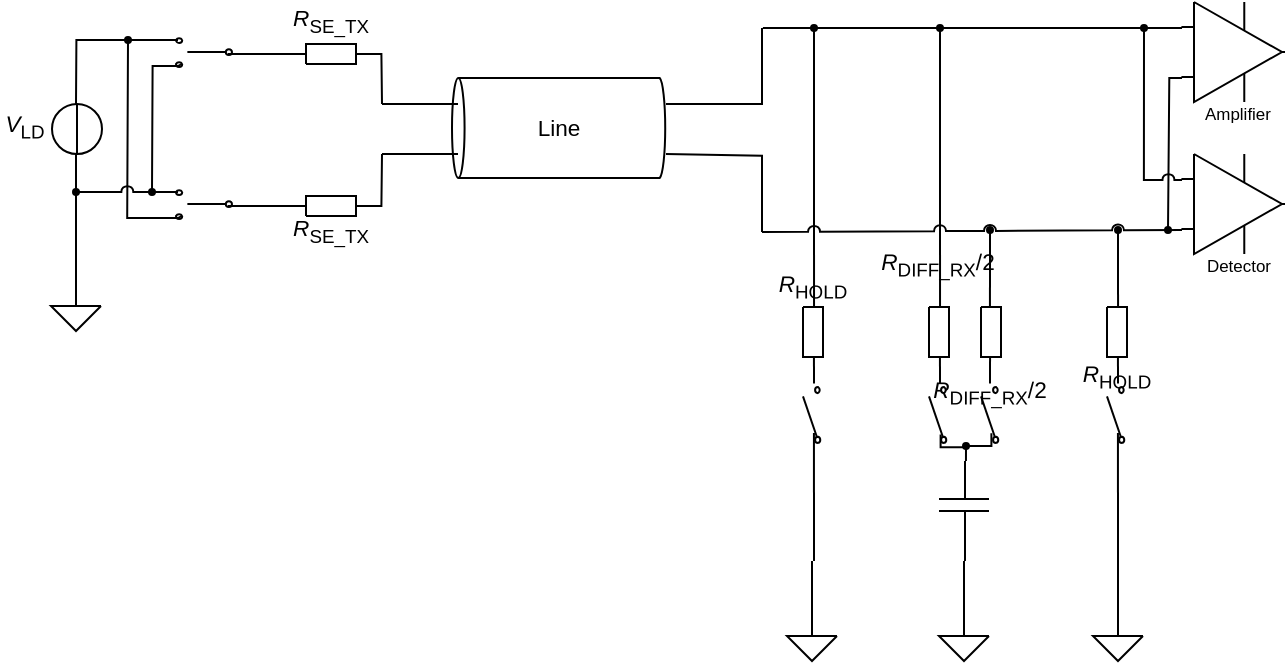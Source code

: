 <mxfile version="20.3.6" type="github"><diagram name="Page-1" id="Page-1"><mxGraphModel dx="696" dy="635" grid="1" gridSize="10" guides="1" tooltips="1" connect="1" arrows="1" fold="1" page="1" pageScale="1" pageWidth="827" pageHeight="1169" math="0" shadow="0"><root><mxCell id="0"/><mxCell id="1" value="Electrical" parent="0"/><mxCell id="3" style="vsdxID=1;fillColor=none;gradientColor=none;strokeColor=none;spacingTop=-2;spacingBottom=-2;spacingLeft=-2;spacingRight=-2;points=[[-0.14,0.25,0],[-0.14,0.75,0],[0.57,0.75,0],[0.57,0,0],[1.29,0.5,0]];labelBackgroundColor=none;rounded=0;html=1;whiteSpace=wrap;" parent="1" vertex="1"><mxGeometry x="825" y="266" width="44" height="50" as="geometry"/></mxCell><mxCell id="4" style="vsdxID=2;fillColor=#FFFFFF;gradientColor=none;shape=stencil(UzV2Ls5ILEhVNTIoLinKz04tz0wpyVA1dlE1MsrMy0gtyiwBslSNXVWNndPyi1LTi/JL81Ig/IJEkEoQKze/DGRCBUSfAUiHkUElMs8NojAnMw+nQkMDPEphkjDFpkQbi6IQyEC4Oi0zJwfiaWR5dF8ChSAhZOwKAA==);strokeColor=#000000;spacingTop=-2;spacingBottom=-2;spacingLeft=-2;spacingRight=-2;points=[[-0.14,0.25,0],[-0.14,0.75,0],[0.57,1,0],[0.57,0,0],[1.29,0.5,0]];labelBackgroundColor=none;rounded=0;html=1;whiteSpace=wrap;" parent="3" vertex="1"><mxGeometry width="44" height="50" as="geometry"/></mxCell><mxCell id="5" style="vsdxID=3;fillColor=#FFFFFF;gradientColor=none;shape=stencil(jZJNDsIgEEZPw1ICQwm4rvUeTYpC1NJQ/Lu9IDFSTWl3M8z7XiZhEKtH3Q4KARm9syd1N53XiO0QgOm1csaHCrEGsfpgnTo6e+271A9tJGN1sbdoeKTchlYYtjEG5JmegL/bfcLPps9wUiAXxWK1WBTEXGBaTWgyr/2HQWIK83Ya5lxMErzgp4QU2KXFP+mVqwuKpcwDofj+azqJfPZ7A+Ep3Q9rXg==);strokeColor=#000000;spacingTop=-2;spacingBottom=-2;spacingLeft=-2;spacingRight=-2;points=[[-0.14,0.25,0],[-0.14,0.75,0],[0.57,1,0],[0.57,0,0],[1.29,0.5,0]];labelBackgroundColor=none;rounded=0;html=1;whiteSpace=wrap;" parent="3" vertex="1"><mxGeometry width="44" height="50" as="geometry"/></mxCell><mxCell id="6" value="&lt;div style=&quot;font-size: 1px&quot;&gt;&lt;font style=&quot;font-size:8.47px;font-family:Arial;color:#000000;direction:ltr;letter-spacing:0px;line-height:120%;opacity:1&quot;&gt;Amplifier&lt;br/&gt;&lt;/font&gt;&lt;/div&gt;" style="text;vsdxID=1;fillColor=none;gradientColor=none;strokeColor=none;spacingTop=-2;spacingBottom=-2;spacingLeft=-2;spacingRight=-2;points=[[-0.14,0.25,0],[-0.14,0.75,0],[0.57,0.75,0],[0.57,0,0],[1.29,0.5,0]];labelBackgroundColor=none;rounded=0;html=1;whiteSpace=wrap;verticalAlign=middle;align=center;;html=1;" parent="3" vertex="1"><mxGeometry x="3.17" y="50" width="38.11" height="12.99" as="geometry"/></mxCell><mxCell id="7" style="vsdxID=4;fillColor=none;gradientColor=none;strokeColor=none;spacingTop=-2;spacingBottom=-2;spacingLeft=-2;spacingRight=-2;points=[[-0.14,0.25,0],[-0.14,0.75,0],[0.57,0.75,0],[0.57,0,0],[1.29,0.5,0]];labelBackgroundColor=none;rounded=0;html=1;whiteSpace=wrap;" parent="1" vertex="1"><mxGeometry x="825" y="342" width="44" height="50" as="geometry"/></mxCell><mxCell id="8" style="vsdxID=5;fillColor=#FFFFFF;gradientColor=none;shape=stencil(UzV2Ls5ILEhVNTIoLinKz04tz0wpyVA1dlE1MsrMy0gtyiwBslSNXVWNndPyi1LTi/JL81Ig/IJEkEoQKze/DGRCBUSfAUiHkUElMs8NojAnMw+nQkMDPEphkjDFpkQbi6IQyEC4Oi0zJwfiaWR5dF8ChSAhZOwKAA==);strokeColor=#000000;spacingTop=-2;spacingBottom=-2;spacingLeft=-2;spacingRight=-2;points=[[-0.14,0.25,0],[-0.14,0.75,0],[0.57,1,0],[0.57,0,0],[1.29,0.5,0]];labelBackgroundColor=none;rounded=0;html=1;whiteSpace=wrap;" parent="7" vertex="1"><mxGeometry width="44" height="50" as="geometry"/></mxCell><mxCell id="9" style="vsdxID=6;fillColor=#FFFFFF;gradientColor=none;shape=stencil(jZJNDsIgEEZPw1ICQwm4rvUeTYpC1NJQ/Lu9IDFSTWl3M8z7XiZhEKtH3Q4KARm9syd1N53XiO0QgOm1csaHCrEGsfpgnTo6e+271A9tJGN1sbdoeKTchlYYtjEG5JmegL/bfcLPps9wUiAXxWK1WBTEXGBaTWgyr/2HQWIK83Ya5lxMErzgp4QU2KXFP+mVqwuKpcwDofj+azqJfPZ7A+Ep3Q9rXg==);strokeColor=#000000;spacingTop=-2;spacingBottom=-2;spacingLeft=-2;spacingRight=-2;points=[[-0.14,0.25,0],[-0.14,0.75,0],[0.57,1,0],[0.57,0,0],[1.29,0.5,0]];labelBackgroundColor=none;rounded=0;html=1;whiteSpace=wrap;" parent="7" vertex="1"><mxGeometry width="44" height="50" as="geometry"/></mxCell><mxCell id="10" value="&lt;div style=&quot;font-size: 1px&quot;&gt;&lt;font style=&quot;font-size:8.47px;font-family:Arial;color:#000000;direction:ltr;letter-spacing:0px;line-height:120%;opacity:1&quot;&gt;Detector&lt;br/&gt;&lt;/font&gt;&lt;/div&gt;" style="text;vsdxID=4;fillColor=none;gradientColor=none;strokeColor=none;spacingTop=-2;spacingBottom=-2;spacingLeft=-2;spacingRight=-2;points=[[-0.14,0.25,0],[-0.14,0.75,0],[0.57,0.75,0],[0.57,0,0],[1.29,0.5,0]];labelBackgroundColor=none;rounded=0;html=1;whiteSpace=wrap;verticalAlign=middle;align=center;;html=1;" parent="7" vertex="1"><mxGeometry x="3.64" y="50" width="37.18" height="12.99" as="geometry"/></mxCell><mxCell id="11" style="vsdxID=7;rotation=90;fillColor=none;gradientColor=none;strokeColor=none;spacingTop=-2;spacingBottom=-2;spacingLeft=-2;spacingRight=-2;points=[[0,0.5,0],[0,0.5,0],[1,0.5,0]];labelBackgroundColor=none;rounded=0;html=1;whiteSpace=wrap;" parent="1" vertex="1"><mxGeometry x="685" y="426" width="25" height="10" as="geometry"/></mxCell><mxCell id="12" value="&lt;div style=&quot;font-size: 1px&quot;&gt;&lt;/div&gt;" style="verticalAlign=middle;align=center;vsdxID=8;rotation=90;fillColor=#FFFFFF;gradientColor=none;shape=stencil(nZBLDoAgDERP0z3SIyjew0SURgSD+Lu9kMZoXLhwN9O+tukAlrNpJg1SzDH4QW/URgNYgZTkjA4UkwJUgGXng+6DX1zLfmoymdXo17xh5zmRJ6Q42BWCfc2oJfdAr+Yv+AP9Cb7OJ3H/2JG1HNGz/84klThPVCc=);strokeColor=#000000;spacingTop=-2;spacingBottom=-2;spacingLeft=-2;spacingRight=-2;points=[[0,0.5,0],[0,0.5,0],[1,0.5,0]];labelBackgroundColor=none;rounded=0;html=1;whiteSpace=wrap;" parent="11" vertex="1"><mxGeometry width="25" height="10" as="geometry"/></mxCell><mxCell id="13" value="&lt;div style=&quot;font-size: 1px&quot;&gt;&lt;p style=&quot;align:center;margin-left:0;margin-right:0;margin-top:0px;margin-bottom:0px;text-indent:0;valign:middle;direction:ltr;&quot;&gt;&lt;font style=&quot;font-size:11.29px;font-family:Arial;color:#000000;direction:ltr;letter-spacing:0px;line-height:120%;opacity:1&quot;&gt;&lt;i&gt;R&lt;/i&gt;&lt;/font&gt;&lt;font style=&quot;font-size:11.29px;font-family:Arial;color:#000000;direction:ltr;letter-spacing:0px;line-height:120%;opacity:1&quot;&gt;&lt;sub&gt;DIFF_RX&lt;/sub&gt;&lt;/font&gt;&lt;font style=&quot;font-size:11.29px;font-family:Arial;color:#000000;direction:ltr;letter-spacing:0px;line-height:120%;opacity:1&quot;&gt;/2&lt;br/&gt;&lt;/font&gt;&lt;/p&gt;&lt;/div&gt;" style="text;vsdxID=7;rotation=0.05;fillColor=none;gradientColor=none;strokeColor=none;spacingTop=-2;spacingBottom=-2;spacingLeft=-2;spacingRight=-2;points=[[0,0.5,0],[0,0.5,0],[1,0.5,0]];labelBackgroundColor=none;rounded=0;html=1;whiteSpace=wrap;verticalAlign=middle;align=center;;html=1;" parent="11" vertex="1"><mxGeometry x="-15" y="-36" width="54.1" height="16.41" as="geometry"/></mxCell><mxCell id="14" style="vsdxID=10;rotation=90;fillColor=none;gradientColor=none;strokeColor=none;spacingTop=-2;spacingBottom=-2;spacingLeft=-2;spacingRight=-2;points=[[0,0.5,0],[0,0.5,0],[1,0.5,0]];labelBackgroundColor=none;rounded=0;html=1;whiteSpace=wrap;" parent="1" vertex="1"><mxGeometry x="711" y="426" width="25" height="10" as="geometry"/></mxCell><mxCell id="15" value="&lt;div style=&quot;font-size: 1px&quot;&gt;&lt;/div&gt;" style="verticalAlign=middle;align=center;vsdxID=11;rotation=90;fillColor=#FFFFFF;gradientColor=none;shape=stencil(nZBLDoAgDERP0z3SIyjew0SURgSD+Lu9kMZoXLhwN9O+tukAlrNpJg1SzDH4QW/URgNYgZTkjA4UkwJUgGXng+6DX1zLfmoymdXo17xh5zmRJ6Q42BWCfc2oJfdAr+Yv+AP9Cb7OJ3H/2JG1HNGz/84klThPVCc=);strokeColor=#000000;spacingTop=-2;spacingBottom=-2;spacingLeft=-2;spacingRight=-2;points=[[0,0.5,0],[0,0.5,0],[1,0.5,0]];labelBackgroundColor=none;rounded=0;html=1;whiteSpace=wrap;" parent="14" vertex="1"><mxGeometry width="25" height="10" as="geometry"/></mxCell><mxCell id="16" value="&lt;div style=&quot;font-size: 1px&quot;&gt;&lt;p style=&quot;align:center;margin-left:0;margin-right:0;margin-top:0px;margin-bottom:0px;text-indent:0;valign:middle;direction:ltr;&quot;&gt;&lt;font style=&quot;font-size:11.29px;font-family:Arial;color:#000000;direction:ltr;letter-spacing:0px;line-height:120%;opacity:1&quot;&gt;&lt;i&gt;R&lt;/i&gt;&lt;/font&gt;&lt;font style=&quot;font-size:11.29px;font-family:Arial;color:#000000;direction:ltr;letter-spacing:0px;line-height:120%;opacity:1&quot;&gt;&lt;sub&gt;DIFF_RX&lt;/sub&gt;&lt;/font&gt;&lt;font style=&quot;font-size:11.29px;font-family:Arial;color:#000000;direction:ltr;letter-spacing:0px;line-height:120%;opacity:1&quot;&gt;/2&lt;br/&gt;&lt;/font&gt;&lt;/p&gt;&lt;/div&gt;" style="text;vsdxID=10;rotation=0.05;fillColor=none;gradientColor=none;strokeColor=none;spacingTop=-2;spacingBottom=-2;spacingLeft=-2;spacingRight=-2;points=[[0,0.5,0],[0,0.5,0],[1,0.5,0]];labelBackgroundColor=none;rounded=0;html=1;whiteSpace=wrap;verticalAlign=middle;align=center;;html=1;" parent="14" vertex="1"><mxGeometry x="-15" y="28" width="54.1" height="16.41" as="geometry"/></mxCell><mxCell id="17" style="vsdxID=13;rotation=90;fillColor=none;gradientColor=none;strokeColor=none;spacingTop=-2;spacingBottom=-2;spacingLeft=-2;spacingRight=-2;points=[[0,0.5,0],[0,0.5,0],[1,0.5,0]];labelBackgroundColor=none;rounded=0;html=1;whiteSpace=wrap;" parent="1" vertex="1"><mxGeometry x="622" y="426" width="25" height="10" as="geometry"/></mxCell><mxCell id="18" value="&lt;div style=&quot;font-size: 1px&quot;&gt;&lt;/div&gt;" style="verticalAlign=middle;align=center;vsdxID=14;rotation=90;fillColor=#FFFFFF;gradientColor=none;shape=stencil(nZBLDoAgDERP0z3SIyjew0SURgSD+Lu9kMZoXLhwN9O+tukAlrNpJg1SzDH4QW/URgNYgZTkjA4UkwJUgGXng+6DX1zLfmoymdXo17xh5zmRJ6Q42BWCfc2oJfdAr+Yv+AP9Cb7OJ3H/2JG1HNGz/84klThPVCc=);strokeColor=#000000;spacingTop=-2;spacingBottom=-2;spacingLeft=-2;spacingRight=-2;points=[[0,0.5,0],[0,0.5,0],[1,0.5,0]];labelBackgroundColor=none;rounded=0;html=1;whiteSpace=wrap;" parent="17" vertex="1"><mxGeometry width="25" height="10" as="geometry"/></mxCell><mxCell id="19" value="&lt;div style=&quot;font-size: 1px&quot;&gt;&lt;p style=&quot;align:center;margin-left:0;margin-right:0;margin-top:0px;margin-bottom:0px;text-indent:0;valign:middle;direction:ltr;&quot;&gt;&lt;font style=&quot;font-size:11.29px;font-family:Arial;color:#000000;direction:ltr;letter-spacing:0px;line-height:120%;opacity:1&quot;&gt;&lt;i&gt;R&lt;/i&gt;&lt;/font&gt;&lt;font style=&quot;font-size:11.29px;font-family:Arial;color:#000000;direction:ltr;letter-spacing:0px;line-height:120%;opacity:1&quot;&gt;&lt;sub&gt;HOLD&lt;/sub&gt;&lt;/font&gt;&lt;font style=&quot;font-size:11.29px;font-family:Arial;color:#000000;direction:ltr;letter-spacing:0px;line-height:120%;opacity:1&quot;&gt;&lt;br/&gt;&lt;/font&gt;&lt;/p&gt;&lt;/div&gt;" style="text;vsdxID=13;rotation=0.05;fillColor=none;gradientColor=none;strokeColor=none;spacingTop=-2;spacingBottom=-2;spacingLeft=-2;spacingRight=-2;points=[[0,0.5,0],[0,0.5,0],[1,0.5,0]];labelBackgroundColor=none;rounded=0;html=1;whiteSpace=wrap;verticalAlign=middle;align=center;;html=1;" parent="17" vertex="1"><mxGeometry x="-5" y="-25" width="34.5" height="16.41" as="geometry"/></mxCell><mxCell id="20" style="vsdxID=16;rotation=90;fillColor=none;gradientColor=none;strokeColor=none;spacingTop=-2;spacingBottom=-2;spacingLeft=-2;spacingRight=-2;points=[[0,0.5,0],[0,0.5,0],[1,0.5,0]];labelBackgroundColor=none;rounded=0;html=1;whiteSpace=wrap;" parent="1" vertex="1"><mxGeometry x="774" y="426" width="25" height="10" as="geometry"/></mxCell><mxCell id="21" value="&lt;div style=&quot;font-size: 1px&quot;&gt;&lt;/div&gt;" style="verticalAlign=middle;align=center;vsdxID=17;rotation=90;fillColor=#FFFFFF;gradientColor=none;shape=stencil(nZBLDoAgDERP0z3SIyjew0SURgSD+Lu9kMZoXLhwN9O+tukAlrNpJg1SzDH4QW/URgNYgZTkjA4UkwJUgGXng+6DX1zLfmoymdXo17xh5zmRJ6Q42BWCfc2oJfdAr+Yv+AP9Cb7OJ3H/2JG1HNGz/84klThPVCc=);strokeColor=#000000;spacingTop=-2;spacingBottom=-2;spacingLeft=-2;spacingRight=-2;points=[[0,0.5,0],[0,0.5,0],[1,0.5,0]];labelBackgroundColor=none;rounded=0;html=1;whiteSpace=wrap;" parent="20" vertex="1"><mxGeometry width="25" height="10" as="geometry"/></mxCell><mxCell id="22" value="&lt;div style=&quot;font-size: 1px&quot;&gt;&lt;p style=&quot;align:center;margin-left:0;margin-right:0;margin-top:0px;margin-bottom:0px;text-indent:0;valign:middle;direction:ltr;&quot;&gt;&lt;font style=&quot;font-size:11.29px;font-family:Arial;color:#000000;direction:ltr;letter-spacing:0px;line-height:120%;opacity:1&quot;&gt;&lt;i&gt;R&lt;/i&gt;&lt;/font&gt;&lt;font style=&quot;font-size:11.29px;font-family:Arial;color:#000000;direction:ltr;letter-spacing:0px;line-height:120%;opacity:1&quot;&gt;&lt;sub&gt;HOLD&lt;/sub&gt;&lt;/font&gt;&lt;font style=&quot;font-size:11.29px;font-family:Arial;color:#000000;direction:ltr;letter-spacing:0px;line-height:120%;opacity:1&quot;&gt;&lt;br/&gt;&lt;/font&gt;&lt;/p&gt;&lt;/div&gt;" style="text;vsdxID=16;rotation=0.05;fillColor=none;gradientColor=none;strokeColor=none;spacingTop=-2;spacingBottom=-2;spacingLeft=-2;spacingRight=-2;points=[[0,0.5,0],[0,0.5,0],[1,0.5,0]];labelBackgroundColor=none;rounded=0;html=1;whiteSpace=wrap;verticalAlign=middle;align=center;;html=1;" parent="20" vertex="1"><mxGeometry x="-5" y="20" width="34.5" height="16.41" as="geometry"/></mxCell><mxCell id="23" style="vsdxID=19;rotation=270;fillColor=none;gradientColor=none;strokeColor=none;spacingTop=-2;spacingBottom=-2;spacingLeft=-2;spacingRight=-2;points=[[0,0.5,0],[1,0.5,0]];labelBackgroundColor=none;rounded=0;html=1;whiteSpace=wrap;" parent="1" vertex="1"><mxGeometry x="685" y="508" width="50" height="25" as="geometry"/></mxCell><mxCell id="24" style="vsdxID=21;rotation=270;fillColor=#FFFFFF;gradientColor=none;shape=stencil(jZDdCoAgDIWfZvfm6AnK3iPIUioNs7+3TxlRBkF352zfDtsAi1nVkwTOZu9sLzfdeAVYAufaKOm0DwpQABatdbJzdjEN+amOZFSjXWPCTnM5iyOcHWQzRr4idtDmm03INPWK+RX7hhM0iHt1uvrZe58ZSvQiFCc=);strokeColor=#000000;spacingTop=-2;spacingBottom=-2;spacingLeft=-2;spacingRight=-2;points=[[0,0.5,0],[1,0.5,0]];labelBackgroundColor=none;rounded=0;html=1;whiteSpace=wrap;" parent="23" vertex="1"><mxGeometry x="19" width="12" height="25" as="geometry"/></mxCell><mxCell id="25" value="&lt;div style=&quot;font-size: 1px&quot;&gt;&lt;/div&gt;" style="text;vsdxID=21;rotation=359.95;fillColor=none;gradientColor=none;strokeColor=none;spacingTop=-2;spacingBottom=-2;spacingLeft=-2;spacingRight=-2;points=[[0,0.5,0],[1,0.5,0]];labelBackgroundColor=none;rounded=0;html=1;whiteSpace=wrap;verticalAlign=middle;align=center;;html=1;" parent="24" vertex="1"><mxGeometry x="19" y="-13" width="2.82" height="12.98" as="geometry"/></mxCell><mxCell id="26" value="&lt;div style=&quot;font-size: 1px&quot;&gt;&lt;/div&gt;" style="verticalAlign=middle;align=center;vsdxID=22;rotation=270;fillColor=#FFFFFF;gradientColor=none;shape=stencil(UzV2Ls5ILEhVNTIoLinKz04tz0wpyVA1dlE1MsrMy0gtyiwBslSNXVWNndPyi1LTi/JL81Ig/IJEkEoQKze/DGRCBUSfAUiHkUElhGdoAOG7QZTmZOYhKTXFqxbVWDMjPVPiTYZJ4lAMZCCcD/E5shy6V4FCkGAydgUA);strokeColor=#000000;spacingTop=-2;spacingBottom=-2;spacingLeft=-2;spacingRight=-2;points=[[0,0.5,0],[1,0.5,0]];labelBackgroundColor=none;rounded=0;html=1;whiteSpace=wrap;" parent="23" vertex="1"><mxGeometry y="12" width="50" height="1" as="geometry"/></mxCell><mxCell id="27" value="&lt;div style=&quot;font-size: 1px&quot;&gt;&lt;/div&gt;" style="text;vsdxID=19;rotation=359.95;fillColor=none;gradientColor=none;strokeColor=none;spacingTop=-2;spacingBottom=-2;spacingLeft=-2;spacingRight=-2;points=[[0,0.5,0],[1,0.5,0]];labelBackgroundColor=none;rounded=0;html=1;whiteSpace=wrap;verticalAlign=middle;align=center;;html=1;" parent="23" vertex="1"><mxGeometry x="24" y="-8" width="2.82" height="12.98" as="geometry"/></mxCell><mxCell id="28" style="vsdxID=33;rotation=270;fillColor=#FFFFFF;gradientColor=none;shape=stencil(nVHtDsIgDHya/sc2PMGc77FkTJohLAy/3l6wcUYSjPHfXblerxSoW+2wGEC1phhmc+UxWaA9ILK3JnLKCKgH6qYQzTGGsx+FL0NRFnQKl+Jwkz7UpQXVXehOqSc/iNaxb2u/KNWHUP/uWc3P4B18Yudk7+29tdXL5o8Euh2gGp5B/cu5JBei/gE=);strokeColor=#000000;spacingTop=-2;spacingBottom=-2;spacingLeft=-2;spacingRight=-2;points=[[1,0.5,0]];labelBackgroundColor=none;rounded=0;html=1;whiteSpace=wrap;" parent="1" vertex="1"><mxGeometry x="685" y="558" width="50" height="25" as="geometry"/></mxCell><mxCell id="29" value="&lt;div style=&quot;font-size: 1px&quot;&gt;&lt;/div&gt;" style="text;vsdxID=33;rotation=359.95;fillColor=none;gradientColor=none;strokeColor=none;spacingTop=-2;spacingBottom=-2;spacingLeft=-2;spacingRight=-2;points=[[1,0.5,0]];labelBackgroundColor=none;rounded=0;html=1;whiteSpace=wrap;verticalAlign=middle;align=center;;html=1;" parent="28" vertex="1"><mxGeometry x="38" y="6" width="2.82" height="12.98" as="geometry"/></mxCell><mxCell id="30" style="vsdxID=34;rotation=270;fillColor=#FFFFFF;gradientColor=none;shape=stencil(nVHtDsIgDHya/sc2PMGc77FkTJohLAy/3l6wcUYSjPHfXblerxSoW+2wGEC1phhmc+UxWaA9ILK3JnLKCKgH6qYQzTGGsx+FL0NRFnQKl+Jwkz7UpQXVXehOqSc/iNaxb2u/KNWHUP/uWc3P4B18Yudk7+29tdXL5o8Euh2gGp5B/cu5JBei/gE=);strokeColor=#000000;spacingTop=-2;spacingBottom=-2;spacingLeft=-2;spacingRight=-2;points=[[1,0.5,0]];labelBackgroundColor=none;rounded=0;html=1;whiteSpace=wrap;" parent="1" vertex="1"><mxGeometry x="609" y="558" width="50" height="25" as="geometry"/></mxCell><mxCell id="31" value="&lt;div style=&quot;font-size: 1px&quot;&gt;&lt;/div&gt;" style="text;vsdxID=34;rotation=359.95;fillColor=none;gradientColor=none;strokeColor=none;spacingTop=-2;spacingBottom=-2;spacingLeft=-2;spacingRight=-2;points=[[1,0.5,0]];labelBackgroundColor=none;rounded=0;html=1;whiteSpace=wrap;verticalAlign=middle;align=center;;html=1;" parent="30" vertex="1"><mxGeometry x="38" y="6" width="2.82" height="12.98" as="geometry"/></mxCell><mxCell id="32" style="vsdxID=35;rotation=270;fillColor=#FFFFFF;gradientColor=none;shape=stencil(nVHtDsIgDHya/sc2PMGc77FkTJohLAy/3l6wcUYSjPHfXblerxSoW+2wGEC1phhmc+UxWaA9ILK3JnLKCKgH6qYQzTGGsx+FL0NRFnQKl+Jwkz7UpQXVXehOqSc/iNaxb2u/KNWHUP/uWc3P4B18Yudk7+29tdXL5o8Euh2gGp5B/cu5JBei/gE=);strokeColor=#000000;spacingTop=-2;spacingBottom=-2;spacingLeft=-2;spacingRight=-2;points=[[1,0.5,0]];labelBackgroundColor=none;rounded=0;html=1;whiteSpace=wrap;" parent="1" vertex="1"><mxGeometry x="762" y="558" width="50" height="25" as="geometry"/></mxCell><mxCell id="33" value="&lt;div style=&quot;font-size: 1px&quot;&gt;&lt;/div&gt;" style="text;vsdxID=35;rotation=359.95;fillColor=none;gradientColor=none;strokeColor=none;spacingTop=-2;spacingBottom=-2;spacingLeft=-2;spacingRight=-2;points=[[1,0.5,0]];labelBackgroundColor=none;rounded=0;html=1;whiteSpace=wrap;verticalAlign=middle;align=center;;html=1;" parent="32" vertex="1"><mxGeometry x="38" y="6" width="2.82" height="12.98" as="geometry"/></mxCell><mxCell id="34" style="vsdxID=36;rotation=270;fillColor=none;gradientColor=none;strokeColor=none;spacingTop=-2;spacingBottom=-2;spacingLeft=-2;spacingRight=-2;points=[[0,0.5,0],[1,0.5,0]];labelBackgroundColor=none;rounded=0;html=1;whiteSpace=wrap;" parent="1" vertex="1"><mxGeometry x="622" y="463" width="25" height="12" as="geometry"/></mxCell><mxCell id="35" style="vsdxID=37;rotation=270;fillColor=#FFFFFF;gradientColor=none;shape=stencil(vVPLbsMgEPwajl7xsA2c0/Q/UIJtVNdYmDTO3xcL1BZaR82hvS07O7szKxaxwzKoWSOKF+/si76asx8Qe0KUmmnQzvgQIXZE7NBZp3tnL9M5vme1VW7Rq33bOqyRJwQIvrEovqUMgzZmniNBuVNAXSK00NSx3iUCkdCymEo1UoLca4rXSq1mqZz1yhs7RRxHbFSu11UYWHWj6jNouWo9f0v/KLEGSQqJNfBc4j3fD0skv5CYrx0DZo9svQFBC0scap5ZIgTIXtN/2HoDTaEwfBWSKbzj+k92HoLPf9+ZcYxn84HvHQXBwEUmlHNIExN1NNPXK2LAcmf7OgoNIShvNaTinbPjOw==);strokeColor=#000000;spacingTop=-2;spacingBottom=-2;spacingLeft=-2;spacingRight=-2;points=[[0,0.5,0],[1,0.5,0]];labelBackgroundColor=none;rounded=0;html=1;whiteSpace=wrap;" parent="34" vertex="1"><mxGeometry x="-2" y="5" width="28" height="9" as="geometry"/></mxCell><mxCell id="36" style="vsdxID=40;rotation=270;fillColor=none;gradientColor=none;strokeColor=none;spacingTop=-2;spacingBottom=-2;spacingLeft=-2;spacingRight=-2;points=[[0,0.5,0],[1,0.5,0]];labelBackgroundColor=none;rounded=0;html=1;whiteSpace=wrap;" parent="1" vertex="1"><mxGeometry x="774" y="463" width="25" height="12" as="geometry"/></mxCell><mxCell id="37" style="vsdxID=41;rotation=270;fillColor=#FFFFFF;gradientColor=none;shape=stencil(vVPLbsMgEPwajl7xsA2c0/Q/UIJtVNdYmDTO3xcL1BZaR82hvS07O7szKxaxwzKoWSOKF+/si76asx8Qe0KUmmnQzvgQIXZE7NBZp3tnL9M5vme1VW7Rq33bOqyRJwQIvrEovqUMgzZmniNBuVNAXSK00NSx3iUCkdCymEo1UoLca4rXSq1mqZz1yhs7RRxHbFSu11UYWHWj6jNouWo9f0v/KLEGSQqJNfBc4j3fD0skv5CYrx0DZo9svQFBC0scap5ZIgTIXtN/2HoDTaEwfBWSKbzj+k92HoLPf9+ZcYxn84HvHQXBwEUmlHNIExN1NNPXK2LAcmf7OgoNIShvNaTinbPjOw==);strokeColor=#000000;spacingTop=-2;spacingBottom=-2;spacingLeft=-2;spacingRight=-2;points=[[0,0.5,0],[1,0.5,0]];labelBackgroundColor=none;rounded=0;html=1;whiteSpace=wrap;" parent="36" vertex="1"><mxGeometry x="-2" y="5" width="28" height="9" as="geometry"/></mxCell><mxCell id="38" style="vsdxID=52;rotation=270;fillColor=none;gradientColor=none;strokeColor=none;spacingTop=-2;spacingBottom=-2;spacingLeft=-2;spacingRight=-2;points=[[0,0.5,0],[1,0.5,0]];labelBackgroundColor=none;rounded=0;html=1;whiteSpace=wrap;" parent="1" vertex="1"><mxGeometry x="685" y="463" width="25" height="12" as="geometry"/></mxCell><mxCell id="39" style="vsdxID=53;rotation=270;fillColor=#FFFFFF;gradientColor=none;shape=stencil(vVPLbsMgEPwajl7xsA2c0/Q/UIJtVNdYmDTO3xcL1BZaR82hvS07O7szKxaxwzKoWSOKF+/si76asx8Qe0KUmmnQzvgQIXZE7NBZp3tnL9M5vme1VW7Rq33bOqyRJwQIvrEovqUMgzZmniNBuVNAXSK00NSx3iUCkdCymEo1UoLca4rXSq1mqZz1yhs7RRxHbFSu11UYWHWj6jNouWo9f0v/KLEGSQqJNfBc4j3fD0skv5CYrx0DZo9svQFBC0scap5ZIgTIXtN/2HoDTaEwfBWSKbzj+k92HoLPf9+ZcYxn84HvHQXBwEUmlHNIExN1NNPXK2LAcmf7OgoNIShvNaTinbPjOw==);strokeColor=#000000;spacingTop=-2;spacingBottom=-2;spacingLeft=-2;spacingRight=-2;points=[[0,0.5,0],[1,0.5,0]];labelBackgroundColor=none;rounded=0;html=1;whiteSpace=wrap;" parent="38" vertex="1"><mxGeometry x="-2" y="5" width="28" height="9" as="geometry"/></mxCell><mxCell id="40" style="vsdxID=55;rotation=270;fillColor=none;gradientColor=none;strokeColor=none;spacingTop=-2;spacingBottom=-2;spacingLeft=-2;spacingRight=-2;points=[[0,0.5,0],[1,0.5,0]];labelBackgroundColor=none;rounded=0;html=1;whiteSpace=wrap;" parent="1" vertex="1"><mxGeometry x="711" y="463" width="25" height="12" as="geometry"/></mxCell><mxCell id="41" style="vsdxID=56;rotation=270;fillColor=#FFFFFF;gradientColor=none;shape=stencil(vVPLbsMgEPwajl7xsA2c0/Q/UIJtVNdYmDTO3xcL1BZaR82hvS07O7szKxaxwzKoWSOKF+/si76asx8Qe0KUmmnQzvgQIXZE7NBZp3tnL9M5vme1VW7Rq33bOqyRJwQIvrEovqUMgzZmniNBuVNAXSK00NSx3iUCkdCymEo1UoLca4rXSq1mqZz1yhs7RRxHbFSu11UYWHWj6jNouWo9f0v/KLEGSQqJNfBc4j3fD0skv5CYrx0DZo9svQFBC0scap5ZIgTIXtN/2HoDTaEwfBWSKbzj+k92HoLPf9+ZcYxn84HvHQXBwEUmlHNIExN1NNPXK2LAcmf7OgoNIShvNaTinbPjOw==);strokeColor=#000000;spacingTop=-2;spacingBottom=-2;spacingLeft=-2;spacingRight=-2;points=[[0,0.5,0],[1,0.5,0]];labelBackgroundColor=none;rounded=0;html=1;whiteSpace=wrap;" parent="40" vertex="1"><mxGeometry x="-2" y="5" width="28" height="9" as="geometry"/></mxCell><mxCell id="42" value="&lt;div style=&quot;font-size: 1px&quot;&gt;&lt;font style=&quot;font-size:11.29px;font-family:Arial;color:#000000;direction:ltr;letter-spacing:0px;line-height:120%;opacity:1&quot;&gt;Line&lt;br/&gt;&lt;/font&gt;&lt;/div&gt;" style="verticalAlign=middle;align=center;vsdxID=27;fillColor=none;gradientColor=none;shape=stencil(tZPbEoIgEIafhksZhLS8LnsPJlGZSJyVyt4+nLUDpt003e2yP3v4FojYdrVsFeGsc2CP6qoLVxOxI5zrplagnbeIyInYlhZUBfbcFOi3clAO1slehgw93mPDDc5u6CXo7lEp4eBDMCpjulqjGEY1T9AfBQndbOaysT6Sve4isE46bZugsJFQqchXikojq7EShrqrUu3b8S+9zY75l8a88WJdamNwVc/40iI4zVZBk0FWo5s3bbamLF0Wh2y4oIkI4aR0guczYcy+Mcq+QGLzkOLlcT5GfxSfQzrB6Y3pU/dH+E1Efgc=);strokeColor=#000000;points=[];labelBackgroundColor=none;rounded=0;html=1;whiteSpace=wrap;" parent="1" vertex="1"><mxGeometry x="454" y="304" width="107" height="50" as="geometry"/></mxCell><mxCell id="43" style="vsdxID=49;fillColor=none;gradientColor=none;strokeColor=none;spacingTop=-2;spacingBottom=-2;spacingLeft=-2;spacingRight=-2;points=[[0,0.5,0],[0,0.5,0],[1,0.5,0]];labelBackgroundColor=none;rounded=0;html=1;whiteSpace=wrap;" parent="1" vertex="1"><mxGeometry x="381" y="363" width="25" height="10" as="geometry"/></mxCell><mxCell id="44" value="&lt;div style=&quot;font-size: 1px&quot;&gt;&lt;/div&gt;" style="verticalAlign=middle;align=center;vsdxID=58;fillColor=#FFFFFF;gradientColor=none;shape=stencil(nZBLDoAgDERP0z3SIyjew0SURgSD+Lu9kMZoXLhwN9O+tukAlrNpJg1SzDH4QW/URgNYgZTkjA4UkwJUgGXng+6DX1zLfmoymdXo17xh5zmRJ6Q42BWCfc2oJfdAr+Yv+AP9Cb7OJ3H/2JG1HNGz/84klThPVCc=);strokeColor=#000000;spacingTop=-2;spacingBottom=-2;spacingLeft=-2;spacingRight=-2;points=[[0,0.5,0],[0,0.5,0],[1,0.5,0]];labelBackgroundColor=none;rounded=0;html=1;whiteSpace=wrap;" parent="43" vertex="1"><mxGeometry width="25" height="10" as="geometry"/></mxCell><mxCell id="45" value="&lt;div style=&quot;font-size: 1px&quot;&gt;&lt;p style=&quot;align:center;margin-left:0;margin-right:0;margin-top:0px;margin-bottom:0px;text-indent:0;valign:middle;direction:ltr;&quot;&gt;&lt;font style=&quot;font-size:11.29px;font-family:Arial;color:#000000;direction:ltr;letter-spacing:0px;line-height:120%;opacity:1&quot;&gt;&lt;i&gt;R&lt;/i&gt;&lt;/font&gt;&lt;font style=&quot;font-size:11.29px;font-family:Arial;color:#000000;direction:ltr;letter-spacing:0px;line-height:120%;opacity:1&quot;&gt;&lt;sub&gt;SE_TX&lt;/sub&gt;&lt;/font&gt;&lt;font style=&quot;font-size:11.29px;font-family:Arial;color:#000000;direction:ltr;letter-spacing:0px;line-height:120%;opacity:1&quot;&gt;&lt;br/&gt;&lt;/font&gt;&lt;/p&gt;&lt;/div&gt;" style="text;vsdxID=49;fillColor=none;gradientColor=none;strokeColor=none;spacingTop=-2;spacingBottom=-2;spacingLeft=-2;spacingRight=-2;points=[[0,0.5,0],[0,0.5,0],[1,0.5,0]];labelBackgroundColor=none;rounded=0;html=1;whiteSpace=wrap;verticalAlign=middle;align=center;;html=1;" parent="43" vertex="1"><mxGeometry x="-5.98" y="10" width="37.36" height="16.41" as="geometry"/></mxCell><mxCell id="46" style="vsdxID=60;fillColor=none;gradientColor=none;strokeColor=none;spacingTop=-2;spacingBottom=-2;spacingLeft=-2;spacingRight=-2;points=[[0,0.5,0],[0,0.5,0],[1,0.5,0]];labelBackgroundColor=none;rounded=0;html=1;whiteSpace=wrap;" parent="1" vertex="1"><mxGeometry x="381" y="287" width="25" height="10" as="geometry"/></mxCell><mxCell id="47" value="&lt;div style=&quot;font-size: 1px&quot;&gt;&lt;/div&gt;" style="verticalAlign=middle;align=center;vsdxID=61;fillColor=#FFFFFF;gradientColor=none;shape=stencil(nZBLDoAgDERP0z3SIyjew0SURgSD+Lu9kMZoXLhwN9O+tukAlrNpJg1SzDH4QW/URgNYgZTkjA4UkwJUgGXng+6DX1zLfmoymdXo17xh5zmRJ6Q42BWCfc2oJfdAr+Yv+AP9Cb7OJ3H/2JG1HNGz/84klThPVCc=);strokeColor=#000000;spacingTop=-2;spacingBottom=-2;spacingLeft=-2;spacingRight=-2;points=[[0,0.5,0],[0,0.5,0],[1,0.5,0]];labelBackgroundColor=none;rounded=0;html=1;whiteSpace=wrap;" parent="46" vertex="1"><mxGeometry width="25" height="10" as="geometry"/></mxCell><mxCell id="48" value="&lt;div style=&quot;font-size: 1px&quot;&gt;&lt;p style=&quot;align:center;margin-left:0;margin-right:0;margin-top:0px;margin-bottom:0px;text-indent:0;valign:middle;direction:ltr;&quot;&gt;&lt;font style=&quot;font-size:11.29px;font-family:Arial;color:#000000;direction:ltr;letter-spacing:0px;line-height:120%;opacity:1&quot;&gt;&lt;i&gt;R&lt;/i&gt;&lt;/font&gt;&lt;font style=&quot;font-size:11.29px;font-family:Arial;color:#000000;direction:ltr;letter-spacing:0px;line-height:120%;opacity:1&quot;&gt;&lt;sub&gt;SE_TX&lt;/sub&gt;&lt;/font&gt;&lt;font style=&quot;font-size:11.29px;font-family:Arial;color:#000000;direction:ltr;letter-spacing:0px;line-height:120%;opacity:1&quot;&gt;&lt;br/&gt;&lt;/font&gt;&lt;/p&gt;&lt;/div&gt;" style="text;vsdxID=60;fillColor=none;gradientColor=none;strokeColor=none;spacingTop=-2;spacingBottom=-2;spacingLeft=-2;spacingRight=-2;points=[[0,0.5,0],[0,0.5,0],[1,0.5,0]];labelBackgroundColor=none;rounded=0;html=1;whiteSpace=wrap;verticalAlign=middle;align=center;;html=1;" parent="46" vertex="1"><mxGeometry x="-5.98" y="-19.16" width="37.36" height="16.41" as="geometry"/></mxCell><mxCell id="49" style="vsdxID=63;rotation=180;fillColor=none;gradientColor=none;strokeColor=none;spacingTop=-2;spacingBottom=-2;spacingLeft=-2;spacingRight=-2;flipV=1;points=[[1,1,0],[0,0.5,0],[1,0,0],[1,0,0]];labelBackgroundColor=none;rounded=0;html=1;whiteSpace=wrap;" parent="1" vertex="1"><mxGeometry x="317" y="285" width="25" height="12" as="geometry"/></mxCell><mxCell id="50" style="vsdxID=64;rotation=180;fillColor=#FFFFFF;gradientColor=none;shape=stencil(fU85DoAwDHtNVlQSIbFz/AOJQiugRaVcv6clA4iBzXbsxAEqFtXMElAs3tlB7rr1CqgERG2UdNoHBFQBFZ11snd2NS3zuYnOiCa7xQ0H5/I0wSymUJysZOKmNbtHbV5u8eMM4DnC/d6zb6Eg8TNUXQ==);strokeColor=#000000;spacingTop=-2;spacingBottom=-2;spacingLeft=-2;spacingRight=-2;points=[[1,1,0],[0,0.5,0],[1,0,0],[1,0,0]];labelBackgroundColor=none;rounded=0;html=1;whiteSpace=wrap;" parent="49" vertex="1"><mxGeometry width="25" height="12" as="geometry"/></mxCell><mxCell id="51" style="vsdxID=65;rotation=180;fillColor=#FFFFFF;gradientColor=none;shape=stencil(xZTLcsMgDEW/hqUZnjFep+l/MAm2mbrGg0nj/H3xyH3gR5p2ke6QdJGuzkKI7/tadwYx0gfvXszFnkKN+BNizLa18TbEF+IHxPel86by7tyeIO70qBxfr+5t7DDAPzL+YOQKkYTwGZTaH2PJT0qJZQFiP6kpw1JBatJQiild60iGTA+2z7wLOljXJsMb7SuTxWlZ2egqKfUXY7pFesMfm/ujuKCJv9Vtf+2N3uEtpawUVkUy+8YiO8xnewhM85QzISvdHgBZ4J2YmSNYiMTc1rL/wvmD1AZpsUQt1E3Un/EjYOdqATuXP8D+s8F7cMfH1yUpbdPAIfpen1+emIKrxQ/v);strokeColor=#000000;spacingTop=-2;spacingBottom=-2;spacingLeft=-2;spacingRight=-2;points=[[1,1,0],[0,0.5,0],[1,0,0],[1,0,0]];labelBackgroundColor=none;rounded=0;html=1;whiteSpace=wrap;" parent="49" vertex="1"><mxGeometry x="-1" width="28" height="12" as="geometry"/></mxCell><mxCell id="53" style="vsdxID=67;rotation=180;fillColor=none;gradientColor=none;strokeColor=none;spacingTop=-2;spacingBottom=-2;spacingLeft=-2;spacingRight=-2;flipV=1;points=[[1,1,0],[0,0.5,0],[1,0,0],[1,0,0]];labelBackgroundColor=none;rounded=0;html=1;whiteSpace=wrap;" parent="1" vertex="1"><mxGeometry x="317" y="361" width="25" height="12" as="geometry"/></mxCell><mxCell id="54" style="vsdxID=68;rotation=180;fillColor=#FFFFFF;gradientColor=none;shape=stencil(fU85DoAwDHtNVlQSIbFz/AOJQiugRaVcv6clA4iBzXbsxAEqFtXMElAs3tlB7rr1CqgERG2UdNoHBFQBFZ11snd2NS3zuYnOiCa7xQ0H5/I0wSymUJysZOKmNbtHbV5u8eMM4DnC/d6zb6Eg8TNUXQ==);strokeColor=#000000;spacingTop=-2;spacingBottom=-2;spacingLeft=-2;spacingRight=-2;points=[[1,1,0],[0,0.5,0],[1,0,0],[1,0,0]];labelBackgroundColor=none;rounded=0;html=1;whiteSpace=wrap;" parent="53" vertex="1"><mxGeometry width="25" height="12" as="geometry"/></mxCell><mxCell id="55" style="vsdxID=69;rotation=180;fillColor=#FFFFFF;gradientColor=none;shape=stencil(xZTLcsMgDEW/hqUZnjFep+l/MAm2mbrGg0nj/H3xyH3gR5p2ke6QdJGuzkKI7/tadwYx0gfvXszFnkKN+BNizLa18TbEF+IHxPel86by7tyeIO70qBxfr+5t7DDAPzL+YOQKkYTwGZTaH2PJT0qJZQFiP6kpw1JBatJQiild60iGTA+2z7wLOljXJsMb7SuTxWlZ2egqKfUXY7pFesMfm/ujuKCJv9Vtf+2N3uEtpawUVkUy+8YiO8xnewhM85QzISvdHgBZ4J2YmSNYiMTc1rL/wvmD1AZpsUQt1E3Un/EjYOdqATuXP8D+s8F7cMfH1yUpbdPAIfpen1+emIKrxQ/v);strokeColor=#000000;spacingTop=-2;spacingBottom=-2;spacingLeft=-2;spacingRight=-2;points=[[1,1,0],[0,0.5,0],[1,0,0],[1,0,0]];labelBackgroundColor=none;rounded=0;html=1;whiteSpace=wrap;" parent="53" vertex="1"><mxGeometry x="-1" width="28" height="12" as="geometry"/></mxCell><mxCell id="57" style="vsdxID=71;rotation=180;fillColor=#FFFFFF;gradientColor=none;shape=stencil(vVJRDsIgDD0NnyQI2QnmvAdxsBERloIOby+km4bpfvzw77Xvta9pS0QbRjkpwlmI4C9qNn0ciTgSzo0bFZiYEREdEa32oAbwN9djPMmiLOjq76VDwjpWKjh7YNRgeEKlhHOmIFUcg1q7Njqwr61YojKZQMFHGY13lauVMCiabai2clj6IBVmpaaP9C+D/W+sDN5r1sZavNKL37tBU4+4bnKpssbta9mu/8Y7g+1L5BS+k+ie);strokeColor=#000000;spacingTop=-2;spacingBottom=-2;spacingLeft=-2;spacingRight=-2;points=[[1,0.5,0]];labelBackgroundColor=none;rounded=0;html=1;whiteSpace=wrap;" parent="1" vertex="1"><mxGeometry x="254" y="317" width="25" height="25" as="geometry"/></mxCell><mxCell id="58" value="&lt;div style=&quot;font-size: 1px&quot;&gt;&lt;p style=&quot;align:center;margin-left:0;margin-right:0;margin-top:0px;margin-bottom:0px;text-indent:0;valign:middle;direction:ltr;&quot;&gt;&lt;font style=&quot;font-size:11.29px;font-family:Arial;color:#000000;direction:ltr;letter-spacing:0px;line-height:120%;opacity:1&quot;&gt;&lt;i&gt;V&lt;/i&gt;&lt;/font&gt;&lt;font style=&quot;font-size:11.29px;font-family:Arial;color:#000000;direction:ltr;letter-spacing:0px;line-height:120%;opacity:1&quot;&gt;&lt;sub&gt;LD&lt;/sub&gt;&lt;/font&gt;&lt;font style=&quot;font-size:11.29px;font-family:Arial;color:#000000;direction:ltr;letter-spacing:0px;line-height:120%;opacity:1&quot;&gt;&lt;br/&gt;&lt;/font&gt;&lt;/p&gt;&lt;/div&gt;" style="text;vsdxID=71;rotation=359.91;fillColor=none;gradientColor=none;strokeColor=none;spacingTop=-2;spacingBottom=-2;spacingLeft=-2;spacingRight=-2;points=[[1,0.5,0]];labelBackgroundColor=none;rounded=0;html=1;whiteSpace=wrap;verticalAlign=middle;align=center;;html=1;" parent="57" vertex="1"><mxGeometry x="-25" y="4" width="22.87" height="16.41" as="geometry"/></mxCell><mxCell id="59" style="vsdxID=82;rotation=270;fillColor=#FFFFFF;gradientColor=none;shape=stencil(nVHtDsIgDHya/sc2PMGc77FkTJohLAy/3l6wcUYSjPHfXblerxSoW+2wGEC1phhmc+UxWaA9ILK3JnLKCKgH6qYQzTGGsx+FL0NRFnQKl+Jwkz7UpQXVXehOqSc/iNaxb2u/KNWHUP/uWc3P4B18Yudk7+29tdXL5o8Euh2gGp5B/cu5JBei/gE=);strokeColor=#000000;spacingTop=-2;spacingBottom=-2;spacingLeft=-2;spacingRight=-2;points=[[1,0.5,0]];labelBackgroundColor=none;rounded=0;html=1;whiteSpace=wrap;" parent="1" vertex="1"><mxGeometry x="241" y="393" width="50" height="25" as="geometry"/></mxCell><mxCell id="60" value="&lt;div style=&quot;font-size: 1px&quot;&gt;&lt;/div&gt;" style="text;vsdxID=82;rotation=359.95;fillColor=none;gradientColor=none;strokeColor=none;spacingTop=-2;spacingBottom=-2;spacingLeft=-2;spacingRight=-2;points=[[1,0.5,0]];labelBackgroundColor=none;rounded=0;html=1;whiteSpace=wrap;verticalAlign=middle;align=center;;html=1;" parent="59" vertex="1"><mxGeometry x="38" y="6" width="2.82" height="12.98" as="geometry"/></mxCell><mxCell id="62" style="vsdxID=83;edgeStyle=none;startArrow=none;endArrow=none;startSize=5;endSize=5;strokeColor=#000000;spacingTop=0;spacingBottom=0;spacingLeft=0;spacingRight=0;verticalAlign=middle;html=1;labelBackgroundColor=#ffffff;rounded=0;" parent="1" source="59" target="61" edge="1"><mxGeometry relative="1" as="geometry"><mxPoint x="12" y="-1" as="offset"/><Array as="points"><mxPoint x="266" y="381"/></Array></mxGeometry></mxCell><mxCell id="64" style="vsdxID=80;edgeStyle=none;startArrow=none;endArrow=none;startSize=5;endSize=5;strokeColor=#000000;spacingTop=0;spacingBottom=0;spacingLeft=0;spacingRight=0;verticalAlign=middle;html=1;labelBackgroundColor=#ffffff;rounded=0;exitX=1;exitY=0.5;exitDx=0;exitDy=0;exitPerimeter=0;" parent="1" source="46" target="63" edge="1"><mxGeometry relative="1" as="geometry"><mxPoint x="6" as="offset"/><Array as="points"><mxPoint x="418.7" y="292"/></Array></mxGeometry></mxCell><mxCell id="66" style="vsdxID=78;edgeStyle=none;startArrow=none;endArrow=none;startSize=5;endSize=5;strokeColor=#000000;spacingTop=0;spacingBottom=0;spacingLeft=0;spacingRight=0;verticalAlign=middle;html=1;labelBackgroundColor=#ffffff;rounded=0;exitX=1;exitY=0.5;exitDx=0;exitDy=0;exitPerimeter=0;" parent="1" source="43" target="65" edge="1"><mxGeometry relative="1" as="geometry"><mxPoint x="6" y="-1" as="offset"/><Array as="points"><mxPoint x="418.7" y="368"/></Array></mxGeometry></mxCell><mxCell id="70" style="vsdxID=75;edgeStyle=none;startArrow=none;endArrow=oval;startSize=3;endSize=3;strokeColor=#000000;spacingTop=0;spacingBottom=0;spacingLeft=0;spacingRight=0;verticalAlign=middle;html=1;labelBackgroundColor=#ffffff;rounded=0;" parent="1" source="49" target="69" edge="1"><mxGeometry relative="1" as="geometry"><mxPoint x="-7" as="offset"/><Array as="points"><mxPoint x="317" y="298"/><mxPoint x="304.3" y="298"/></Array></mxGeometry></mxCell><mxCell id="72" style="vsdxID=74;edgeStyle=none;startArrow=none;endArrow=oval;startSize=3;endSize=3;strokeColor=#000000;spacingTop=0;spacingBottom=0;spacingLeft=0;spacingRight=0;verticalAlign=middle;html=1;labelBackgroundColor=#ffffff;rounded=0;" parent="1" source="53" target="71" edge="1"><mxGeometry relative="1" as="geometry"><mxPoint y="-1" as="offset"/><Array as="points"><mxPoint x="317" y="374"/><mxPoint x="291.6" y="374"/></Array></mxGeometry></mxCell><mxCell id="74" style="vsdxID=73;edgeStyle=none;startArrow=none;endArrow=oval;startSize=3;endSize=3;strokeColor=#000000;spacingTop=0;spacingBottom=0;spacingLeft=0;spacingRight=0;verticalAlign=middle;html=1;labelBackgroundColor=#ffffff;rounded=0;jumpStyle=arc;" parent="1" source="53" target="73" edge="1"><mxGeometry relative="1" as="geometry"><mxPoint x="-1" as="offset"/><Array as="points"><mxPoint x="317" y="361"/><mxPoint x="297.95" y="361"/><mxPoint x="297.95" y="361"/><mxPoint x="295.83" y="361"/></Array></mxGeometry></mxCell><mxCell id="76" style="vsdxID=72;edgeStyle=none;startArrow=none;endArrow=none;startSize=5;endSize=5;strokeColor=#000000;spacingTop=0;spacingBottom=0;spacingLeft=0;spacingRight=0;verticalAlign=middle;html=1;labelBackgroundColor=#ffffff;rounded=0;" parent="1" source="49" target="75" edge="1"><mxGeometry relative="1" as="geometry"><mxPoint x="-1" as="offset"/><Array as="points"><mxPoint x="317" y="285"/><mxPoint x="266.2" y="285"/></Array></mxGeometry></mxCell><mxCell id="78" style="vsdxID=51;edgeStyle=none;startArrow=none;endArrow=oval;startSize=3;endSize=3;strokeColor=#000000;spacingTop=0;spacingBottom=0;spacingLeft=0;spacingRight=0;verticalAlign=middle;html=1;labelBackgroundColor=#ffffff;rounded=0;" parent="1" source="11" target="77" edge="1"><mxGeometry relative="1" as="geometry"><mxPoint x="12" as="offset"/><Array as="points"><mxPoint x="698" y="419"/></Array></mxGeometry></mxCell><mxCell id="80" style="vsdxID=50;edgeStyle=none;startArrow=none;endArrow=oval;startSize=3;endSize=3;strokeColor=#000000;spacingTop=0;spacingBottom=0;spacingLeft=0;spacingRight=0;verticalAlign=middle;html=1;labelBackgroundColor=#ffffff;rounded=0;" parent="1" source="17" target="79" edge="1"><mxGeometry relative="1" as="geometry"><mxPoint x="12" as="offset"/><Array as="points"><mxPoint x="635" y="419"/></Array></mxGeometry></mxCell><mxCell id="82" style="vsdxID=48;edgeStyle=none;startArrow=none;endArrow=oval;startSize=3;endSize=3;strokeColor=#000000;spacingTop=0;spacingBottom=0;spacingLeft=0;spacingRight=0;verticalAlign=middle;html=1;labelBackgroundColor=#ffffff;rounded=0;exitX=-0.136;exitY=0.76;exitDx=0;exitDy=0;exitPerimeter=0;" parent="1" source="3" target="81" edge="1"><mxGeometry relative="1" as="geometry"><mxPoint x="-10" as="offset"/><Array as="points"><mxPoint x="812.65" y="304"/></Array></mxGeometry></mxCell><mxCell id="84" style="vsdxID=47;edgeStyle=none;startArrow=none;endArrow=oval;startSize=3;endSize=3;strokeColor=#000000;spacingTop=0;spacingBottom=0;spacingLeft=0;spacingRight=0;verticalAlign=middle;html=1;labelBackgroundColor=#ffffff;rounded=0;exitX=-0.136;exitY=0.26;exitDx=0;exitDy=0;exitPerimeter=0;jumpStyle=arc;" parent="1" source="7" target="83" edge="1"><mxGeometry relative="1" as="geometry"><mxPoint x="-4" as="offset"/><Array as="points"><mxPoint x="816.88" y="355"/><mxPoint x="799.95" y="355"/></Array></mxGeometry></mxCell><mxCell id="86" style="vsdxID=46;edgeStyle=none;startArrow=none;endArrow=oval;startSize=3;endSize=3;strokeColor=#000000;spacingTop=0;spacingBottom=0;spacingLeft=0;spacingRight=0;verticalAlign=middle;html=1;labelBackgroundColor=#ffffff;rounded=0;" parent="1" source="14" target="85" edge="1"><mxGeometry relative="1" as="geometry"><mxPoint x="12" y="-1" as="offset"/><Array as="points"><mxPoint x="723" y="419"/></Array></mxGeometry></mxCell><mxCell id="88" style="vsdxID=45;edgeStyle=none;startArrow=none;endArrow=oval;startSize=3;endSize=3;strokeColor=#000000;spacingTop=0;spacingBottom=0;spacingLeft=0;spacingRight=0;verticalAlign=middle;html=1;labelBackgroundColor=#ffffff;rounded=0;" parent="1" source="20" target="87" edge="1"><mxGeometry relative="1" as="geometry"><mxPoint x="12" y="-1" as="offset"/><Array as="points"><mxPoint x="787" y="419"/></Array></mxGeometry></mxCell><mxCell id="90" style="vsdxID=44;edgeStyle=none;startArrow=none;endArrow=none;startSize=5;endSize=5;strokeColor=#000000;spacingTop=0;spacingBottom=0;spacingLeft=0;spacingRight=0;verticalAlign=middle;html=1;labelBackgroundColor=#ffffff;rounded=0;exitX=-0.136;exitY=0.76;exitDx=0;exitDy=0;exitPerimeter=0;jumpStyle=arc;" parent="1" source="7" target="89" edge="1"><mxGeometry relative="1" as="geometry"><mxPoint as="offset"/><Array as="points"><mxPoint x="702.58" y="380"/><mxPoint x="639.08" y="380"/><mxPoint x="609.45" y="380"/></Array></mxGeometry></mxCell><mxCell id="101" style="vsdxID=30;edgeStyle=none;startArrow=none;endArrow=none;startSize=5;endSize=5;strokeColor=#000000;spacingTop=0;spacingBottom=0;spacingLeft=0;spacingRight=0;verticalAlign=middle;html=1;labelBackgroundColor=#ffffff;rounded=0;exitX=-0.136;exitY=0.26;exitDx=0;exitDy=0;exitPerimeter=0;" parent="1" source="3" target="100" edge="1"><mxGeometry relative="1" as="geometry"><mxPoint as="offset"/><Array as="points"><mxPoint x="609.45" y="279"/></Array></mxGeometry></mxCell><mxCell id="2" value="Connector" parent="0"/><mxCell id="61" parent="2" vertex="1"><mxGeometry x="266" y="342" as="geometry"/></mxCell><mxCell id="63" parent="2" vertex="1"><mxGeometry x="419" y="317" as="geometry"/></mxCell><mxCell id="65" parent="2" vertex="1"><mxGeometry x="419" y="342" as="geometry"/></mxCell><mxCell id="67" style="vsdxID=77;edgeStyle=none;startArrow=none;endArrow=none;startSize=5;endSize=5;strokeColor=#000000;spacingTop=0;spacingBottom=0;spacingLeft=0;spacingRight=0;verticalAlign=middle;html=1;labelBackgroundColor=#ffffff;rounded=0;entryX=0;entryY=0.5;entryDx=0;entryDy=0;entryPerimeter=0;" parent="2" source="53" target="43" edge="1"><mxGeometry relative="1" as="geometry"><mxPoint as="offset"/><Array as="points"><mxPoint x="342" y="368"/></Array></mxGeometry></mxCell><mxCell id="68" style="vsdxID=76;edgeStyle=none;startArrow=none;endArrow=none;startSize=5;endSize=5;strokeColor=#000000;spacingTop=0;spacingBottom=0;spacingLeft=0;spacingRight=0;verticalAlign=middle;html=1;labelBackgroundColor=#ffffff;rounded=0;entryX=0;entryY=0.5;entryDx=0;entryDy=0;entryPerimeter=0;" parent="2" source="49" target="46" edge="1"><mxGeometry relative="1" as="geometry"><mxPoint as="offset"/><Array as="points"><mxPoint x="342" y="292"/></Array></mxGeometry></mxCell><mxCell id="69" parent="2" vertex="1"><mxGeometry x="304" y="361" as="geometry"/></mxCell><mxCell id="71" parent="2" vertex="1"><mxGeometry x="292" y="285" as="geometry"/></mxCell><mxCell id="73" parent="2" vertex="1"><mxGeometry x="266" y="361" as="geometry"/></mxCell><mxCell id="75" parent="2" vertex="1"><mxGeometry x="266" y="317" as="geometry"/></mxCell><mxCell id="77" parent="2" vertex="1"><mxGeometry x="698" y="279" as="geometry"/></mxCell><mxCell id="79" parent="2" vertex="1"><mxGeometry x="635" y="279" as="geometry"/></mxCell><mxCell id="81" parent="2" vertex="1"><mxGeometry x="812" y="380" as="geometry"/></mxCell><mxCell id="83" parent="2" vertex="1"><mxGeometry x="800" y="279" as="geometry"/></mxCell><mxCell id="85" parent="2" vertex="1"><mxGeometry x="723" y="380" as="geometry"/></mxCell><mxCell id="87" parent="2" vertex="1"><mxGeometry x="787" y="380" as="geometry"/></mxCell><mxCell id="89" parent="2" vertex="1"><mxGeometry x="609" y="381" as="geometry"/></mxCell><mxCell id="91" style="vsdxID=43;edgeStyle=none;startArrow=none;endArrow=none;startSize=5;endSize=5;strokeColor=#000000;spacingTop=0;spacingBottom=0;spacingLeft=0;spacingRight=0;verticalAlign=middle;html=1;labelBackgroundColor=#ffffff;rounded=0;" parent="2" source="20" target="36" edge="1"><mxGeometry relative="1" as="geometry"><mxPoint x="12" as="offset"/><Array as="points"><mxPoint x="787" y="444"/><mxPoint x="787" y="456.7"/></Array></mxGeometry></mxCell><mxCell id="92" style="vsdxID=39;edgeStyle=none;startArrow=none;endArrow=none;startSize=5;endSize=5;strokeColor=#000000;spacingTop=0;spacingBottom=0;spacingLeft=0;spacingRight=0;verticalAlign=middle;html=1;labelBackgroundColor=#ffffff;rounded=0;" parent="2" source="17" target="34" edge="1"><mxGeometry relative="1" as="geometry"><mxPoint x="12" as="offset"/><Array as="points"><mxPoint x="635" y="444"/><mxPoint x="635" y="456.7"/></Array></mxGeometry></mxCell><mxCell id="93" style="vsdxID=32;edgeStyle=none;startArrow=none;endArrow=none;startSize=5;endSize=5;strokeColor=#000000;spacingTop=0;spacingBottom=0;spacingLeft=0;spacingRight=0;verticalAlign=middle;html=1;labelBackgroundColor=#ffffff;rounded=0;" parent="2" source="14" target="40" edge="1"><mxGeometry relative="1" as="geometry"><mxPoint x="12" as="offset"/><Array as="points"><mxPoint x="723" y="444"/><mxPoint x="723" y="456.7"/></Array></mxGeometry></mxCell><mxCell id="94" style="vsdxID=31;edgeStyle=none;startArrow=none;endArrow=none;startSize=5;endSize=5;strokeColor=#000000;spacingTop=0;spacingBottom=0;spacingLeft=0;spacingRight=0;verticalAlign=middle;html=1;labelBackgroundColor=#ffffff;rounded=0;" parent="2" source="11" target="38" edge="1"><mxGeometry relative="1" as="geometry"><mxPoint x="12" as="offset"/><Array as="points"><mxPoint x="698" y="444"/><mxPoint x="698" y="456.7"/></Array></mxGeometry></mxCell><mxCell id="95" style="vsdxID=23;edgeStyle=none;startArrow=none;endArrow=none;startSize=5;endSize=5;strokeColor=#000000;spacingTop=0;spacingBottom=0;spacingLeft=0;spacingRight=0;verticalAlign=middle;html=1;labelBackgroundColor=#ffffff;rounded=0;" parent="2" source="23" target="38" edge="1"><mxGeometry relative="1" as="geometry"><mxPoint x="-7" as="offset"/><Array as="points"><mxPoint x="711" y="495"/><mxPoint x="711" y="488.65"/><mxPoint x="698.3" y="488.65"/><mxPoint x="698.3" y="482.3"/></Array></mxGeometry></mxCell><mxCell id="96" parent="2" vertex="1"><mxGeometry x="711" y="488" as="geometry"/></mxCell><mxCell id="97" style="vsdxID=24;edgeStyle=none;startArrow=oval;endArrow=none;startSize=3;endSize=3;strokeColor=#000000;spacingTop=0;spacingBottom=0;spacingLeft=0;spacingRight=0;verticalAlign=middle;html=1;labelBackgroundColor=#ffffff;rounded=0;" parent="2" source="96" target="40" edge="1"><mxGeometry relative="1" as="geometry"><mxPoint x="5" as="offset"/><Array as="points"><mxPoint x="723.7" y="488"/><mxPoint x="723.7" y="481.65"/></Array></mxGeometry></mxCell><mxCell id="98" style="vsdxID=25;edgeStyle=none;startArrow=none;endArrow=none;startSize=5;endSize=5;strokeColor=#000000;spacingTop=0;spacingBottom=0;spacingLeft=0;spacingRight=0;verticalAlign=middle;html=1;labelBackgroundColor=#ffffff;rounded=0;" parent="2" source="34" target="30" edge="1"><mxGeometry relative="1" as="geometry"><mxPoint x="12" y="-1" as="offset"/><Array as="points"><mxPoint x="635" y="482"/><mxPoint x="635" y="545.5"/></Array></mxGeometry></mxCell><mxCell id="99" style="vsdxID=26;edgeStyle=none;startArrow=none;endArrow=none;startSize=5;endSize=5;strokeColor=#000000;spacingTop=0;spacingBottom=0;spacingLeft=0;spacingRight=0;verticalAlign=middle;html=1;labelBackgroundColor=#ffffff;rounded=0;" parent="2" source="36" target="32" edge="1"><mxGeometry relative="1" as="geometry"><mxPoint x="12" y="-1" as="offset"/><Array as="points"><mxPoint x="787" y="482"/><mxPoint x="787" y="545.5"/></Array></mxGeometry></mxCell><mxCell id="100" parent="2" vertex="1"><mxGeometry x="609" y="279" as="geometry"/></mxCell><mxCell id="102" style="vsdxID=29;edgeStyle=none;startArrow=none;endArrow=none;startSize=5;endSize=5;strokeColor=#000000;spacingTop=0;spacingBottom=0;spacingLeft=0;spacingRight=0;verticalAlign=middle;html=1;labelBackgroundColor=#ffffff;rounded=0;" parent="2" edge="1"><mxGeometry relative="1" as="geometry"><mxPoint x="-1" as="offset"/><Array as="points"><mxPoint x="609" y="342.85"/></Array><mxPoint x="609" y="381" as="sourcePoint"/><mxPoint x="561" y="342" as="targetPoint"/></mxGeometry></mxCell><mxCell id="103" style="vsdxID=28;edgeStyle=none;startArrow=none;endArrow=none;startSize=5;endSize=5;strokeColor=#000000;spacingTop=0;spacingBottom=0;spacingLeft=0;spacingRight=0;verticalAlign=middle;html=1;labelBackgroundColor=#ffffff;rounded=0;" parent="2" edge="1"><mxGeometry relative="1" as="geometry"><mxPoint x="-1" as="offset"/><Array as="points"><mxPoint x="609" y="317.05"/></Array><mxPoint x="609" y="279" as="sourcePoint"/><mxPoint x="561" y="317" as="targetPoint"/></mxGeometry></mxCell><mxCell id="104" style="vsdxID=79;edgeStyle=none;startArrow=none;endArrow=none;startSize=5;endSize=5;strokeColor=#000000;spacingTop=0;spacingBottom=0;spacingLeft=0;spacingRight=0;verticalAlign=middle;html=1;labelBackgroundColor=#ffffff;rounded=0;" parent="2" edge="1"><mxGeometry relative="1" as="geometry"><mxPoint as="offset"/><Array as="points"><mxPoint x="419" y="342"/></Array><mxPoint x="419" y="342" as="sourcePoint"/><mxPoint x="457" y="342" as="targetPoint"/></mxGeometry></mxCell><mxCell id="105" style="vsdxID=81;edgeStyle=none;startArrow=none;endArrow=none;startSize=5;endSize=5;strokeColor=#000000;spacingTop=0;spacingBottom=0;spacingLeft=0;spacingRight=0;verticalAlign=middle;html=1;labelBackgroundColor=#ffffff;rounded=0;" parent="2" edge="1"><mxGeometry relative="1" as="geometry"><mxPoint as="offset"/><Array as="points"><mxPoint x="419" y="317"/></Array><mxPoint x="419" y="317" as="sourcePoint"/><mxPoint x="457" y="317" as="targetPoint"/></mxGeometry></mxCell></root></mxGraphModel></diagram></mxfile>